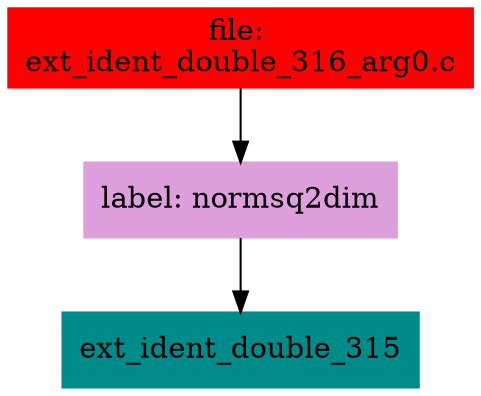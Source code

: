 digraph G {
node [shape=box]

0 [label="file: 
ext_ident_double_316_arg0.c",color=red, style=filled]
1 [label="label: normsq2dim",color=plum, style=filled]
0 -> 1
2 [label="ext_ident_double_315",color=cyan4, style=filled]
1 -> 2


}


